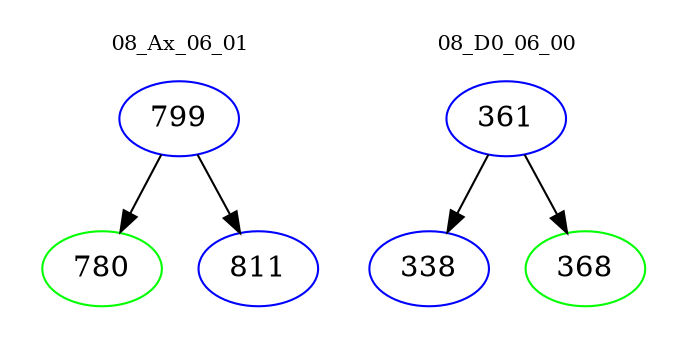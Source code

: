 digraph{
subgraph cluster_0 {
color = white
label = "08_Ax_06_01";
fontsize=10;
T0_799 [label="799", color="blue"]
T0_799 -> T0_780 [color="black"]
T0_780 [label="780", color="green"]
T0_799 -> T0_811 [color="black"]
T0_811 [label="811", color="blue"]
}
subgraph cluster_1 {
color = white
label = "08_D0_06_00";
fontsize=10;
T1_361 [label="361", color="blue"]
T1_361 -> T1_338 [color="black"]
T1_338 [label="338", color="blue"]
T1_361 -> T1_368 [color="black"]
T1_368 [label="368", color="green"]
}
}
